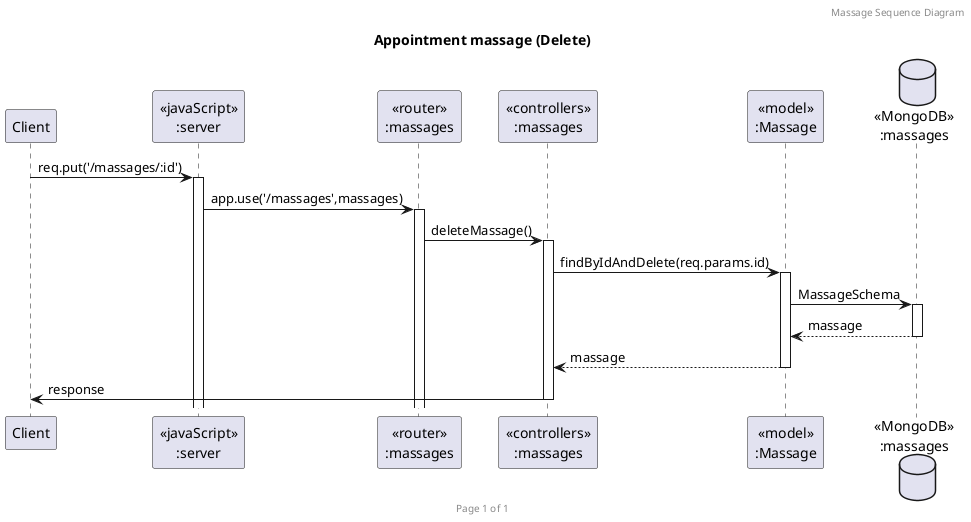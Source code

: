 
@startuml Appointment massage (Delete)

header Massage Sequence Diagram
footer Page %page% of %lastpage%
title "Appointment massage (Delete)"

participant "Client" as client
participant "<<javaScript>>\n:server" as server
participant "<<router>>\n:massages" as routerMassages
participant "<<controllers>>\n:massages" as controllersMassages
participant "<<model>>\n:Massage" as modelMassage
database "<<MongoDB>>\n:massages" as MassagesDatabase

client->server ++:req.put('/massages/:id')
server->routerMassages ++:app.use('/massages',massages)
routerMassages -> controllersMassages ++:deleteMassage()
controllersMassages->modelMassage ++:findByIdAndDelete(req.params.id)
modelMassage ->MassagesDatabase ++: MassageSchema
MassagesDatabase --> modelMassage --: massage
controllersMassages <-- modelMassage --:massage
controllersMassages->client --:response

@enduml